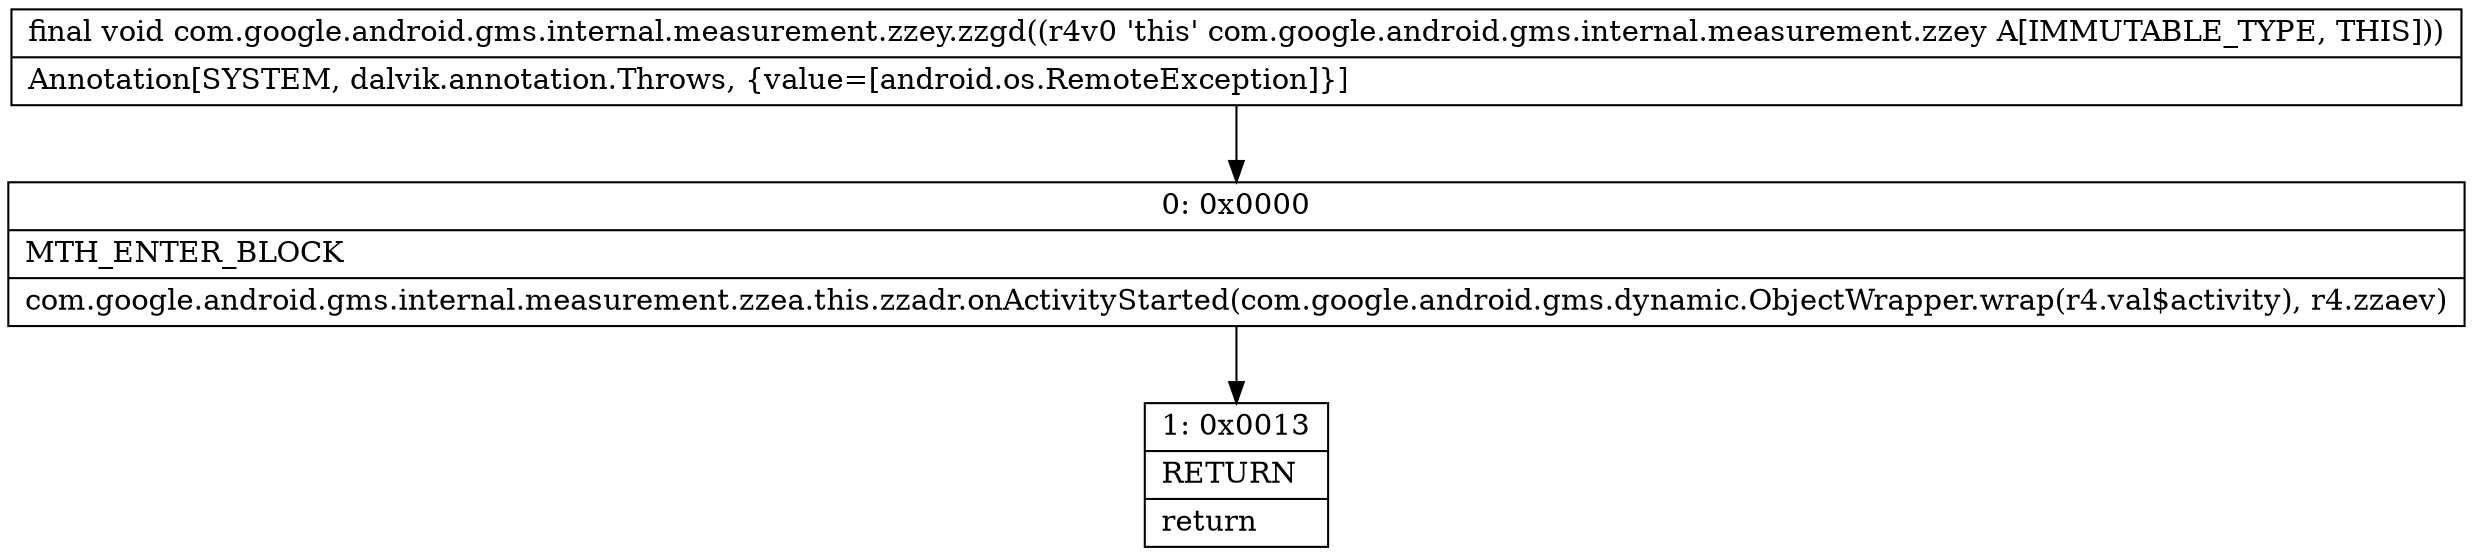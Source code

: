 digraph "CFG forcom.google.android.gms.internal.measurement.zzey.zzgd()V" {
Node_0 [shape=record,label="{0\:\ 0x0000|MTH_ENTER_BLOCK\l|com.google.android.gms.internal.measurement.zzea.this.zzadr.onActivityStarted(com.google.android.gms.dynamic.ObjectWrapper.wrap(r4.val$activity), r4.zzaev)\l}"];
Node_1 [shape=record,label="{1\:\ 0x0013|RETURN\l|return\l}"];
MethodNode[shape=record,label="{final void com.google.android.gms.internal.measurement.zzey.zzgd((r4v0 'this' com.google.android.gms.internal.measurement.zzey A[IMMUTABLE_TYPE, THIS]))  | Annotation[SYSTEM, dalvik.annotation.Throws, \{value=[android.os.RemoteException]\}]\l}"];
MethodNode -> Node_0;
Node_0 -> Node_1;
}

